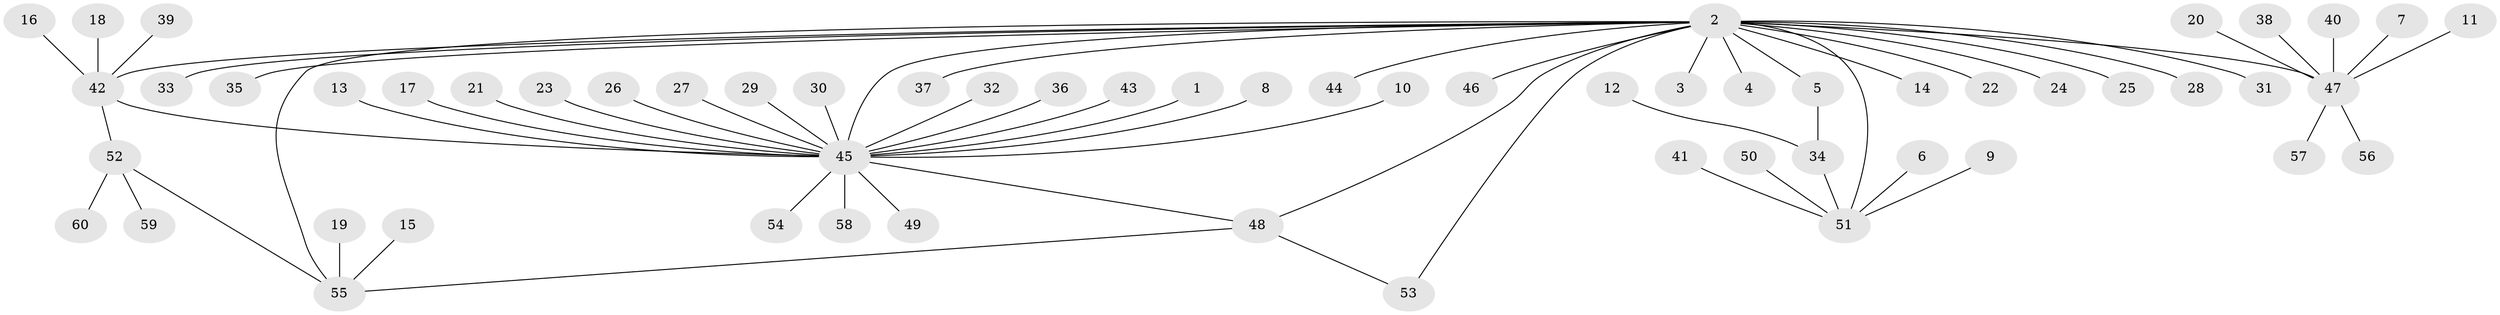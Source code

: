 // original degree distribution, {25: 0.008333333333333333, 3: 0.05, 9: 0.008333333333333333, 6: 0.008333333333333333, 4: 0.025, 8: 0.016666666666666666, 2: 0.16666666666666666, 1: 0.65, 7: 0.016666666666666666, 15: 0.008333333333333333, 5: 0.041666666666666664}
// Generated by graph-tools (version 1.1) at 2025/26/03/09/25 03:26:08]
// undirected, 60 vertices, 65 edges
graph export_dot {
graph [start="1"]
  node [color=gray90,style=filled];
  1;
  2;
  3;
  4;
  5;
  6;
  7;
  8;
  9;
  10;
  11;
  12;
  13;
  14;
  15;
  16;
  17;
  18;
  19;
  20;
  21;
  22;
  23;
  24;
  25;
  26;
  27;
  28;
  29;
  30;
  31;
  32;
  33;
  34;
  35;
  36;
  37;
  38;
  39;
  40;
  41;
  42;
  43;
  44;
  45;
  46;
  47;
  48;
  49;
  50;
  51;
  52;
  53;
  54;
  55;
  56;
  57;
  58;
  59;
  60;
  1 -- 45 [weight=1.0];
  2 -- 3 [weight=1.0];
  2 -- 4 [weight=1.0];
  2 -- 5 [weight=1.0];
  2 -- 14 [weight=1.0];
  2 -- 22 [weight=1.0];
  2 -- 24 [weight=1.0];
  2 -- 25 [weight=1.0];
  2 -- 28 [weight=1.0];
  2 -- 31 [weight=1.0];
  2 -- 33 [weight=1.0];
  2 -- 35 [weight=1.0];
  2 -- 37 [weight=1.0];
  2 -- 42 [weight=1.0];
  2 -- 44 [weight=1.0];
  2 -- 45 [weight=1.0];
  2 -- 46 [weight=1.0];
  2 -- 47 [weight=2.0];
  2 -- 48 [weight=1.0];
  2 -- 51 [weight=1.0];
  2 -- 53 [weight=1.0];
  2 -- 55 [weight=1.0];
  5 -- 34 [weight=1.0];
  6 -- 51 [weight=1.0];
  7 -- 47 [weight=1.0];
  8 -- 45 [weight=2.0];
  9 -- 51 [weight=1.0];
  10 -- 45 [weight=1.0];
  11 -- 47 [weight=1.0];
  12 -- 34 [weight=1.0];
  13 -- 45 [weight=1.0];
  15 -- 55 [weight=1.0];
  16 -- 42 [weight=1.0];
  17 -- 45 [weight=1.0];
  18 -- 42 [weight=1.0];
  19 -- 55 [weight=1.0];
  20 -- 47 [weight=1.0];
  21 -- 45 [weight=1.0];
  23 -- 45 [weight=1.0];
  26 -- 45 [weight=1.0];
  27 -- 45 [weight=1.0];
  29 -- 45 [weight=1.0];
  30 -- 45 [weight=1.0];
  32 -- 45 [weight=1.0];
  34 -- 51 [weight=1.0];
  36 -- 45 [weight=1.0];
  38 -- 47 [weight=1.0];
  39 -- 42 [weight=1.0];
  40 -- 47 [weight=1.0];
  41 -- 51 [weight=1.0];
  42 -- 45 [weight=1.0];
  42 -- 52 [weight=1.0];
  43 -- 45 [weight=1.0];
  45 -- 48 [weight=1.0];
  45 -- 49 [weight=1.0];
  45 -- 54 [weight=1.0];
  45 -- 58 [weight=1.0];
  47 -- 56 [weight=1.0];
  47 -- 57 [weight=1.0];
  48 -- 53 [weight=1.0];
  48 -- 55 [weight=1.0];
  50 -- 51 [weight=1.0];
  52 -- 55 [weight=1.0];
  52 -- 59 [weight=1.0];
  52 -- 60 [weight=1.0];
}

